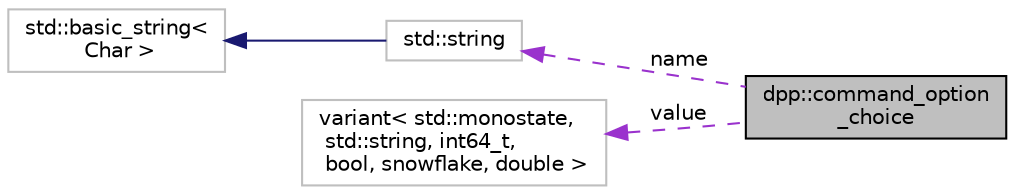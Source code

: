 digraph "dpp::command_option_choice"
{
 // INTERACTIVE_SVG=YES
 // LATEX_PDF_SIZE
  bgcolor="transparent";
  edge [fontname="Helvetica",fontsize="10",labelfontname="Helvetica",labelfontsize="10"];
  node [fontname="Helvetica",fontsize="10",shape=record];
  rankdir="LR";
  Node1 [label="dpp::command_option\l_choice",height=0.2,width=0.4,color="black", fillcolor="grey75", style="filled", fontcolor="black",tooltip="This struct represents choices in a multiple choice option for a command parameter...."];
  Node2 -> Node1 [dir="back",color="darkorchid3",fontsize="10",style="dashed",label=" name" ,fontname="Helvetica"];
  Node2 [label="std::string",height=0.2,width=0.4,color="grey75",tooltip=" "];
  Node3 -> Node2 [dir="back",color="midnightblue",fontsize="10",style="solid",fontname="Helvetica"];
  Node3 [label="std::basic_string\<\l Char \>",height=0.2,width=0.4,color="grey75",tooltip=" "];
  Node4 -> Node1 [dir="back",color="darkorchid3",fontsize="10",style="dashed",label=" value" ,fontname="Helvetica"];
  Node4 [label="variant\< std::monostate,\l std::string, int64_t,\l bool, snowflake, double \>",height=0.2,width=0.4,color="grey75",tooltip=" "];
}

